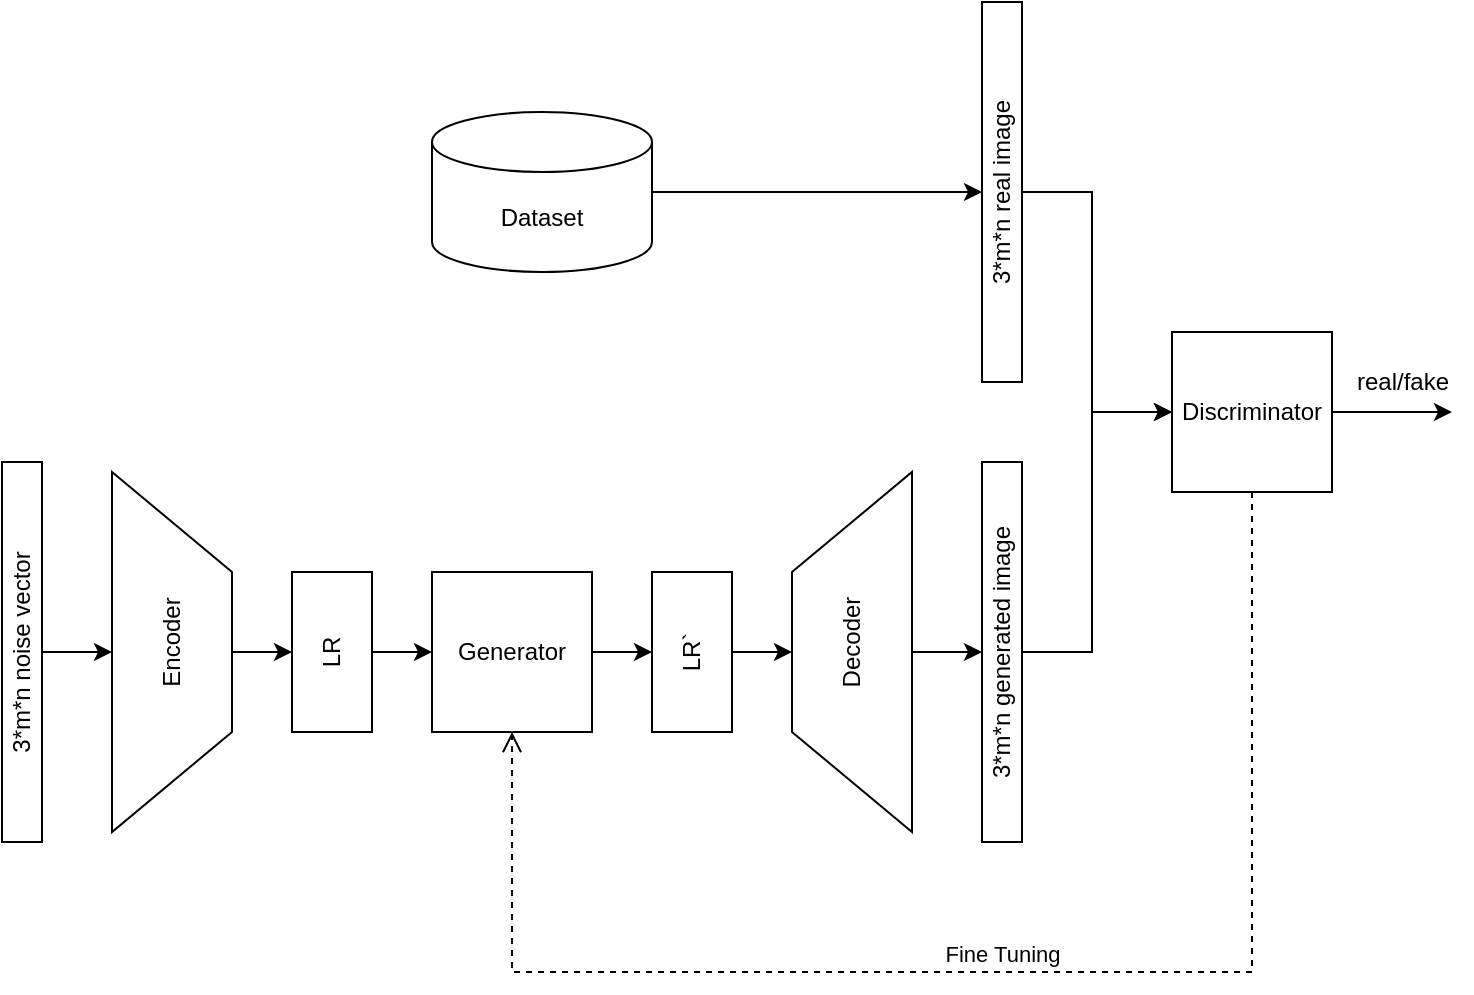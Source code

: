 <mxfile version="20.2.3" type="device"><diagram id="3BlzY8e3aKmJmgDoUGrQ" name="Page-1"><mxGraphModel dx="1359" dy="745" grid="1" gridSize="10" guides="1" tooltips="1" connect="1" arrows="1" fold="1" page="1" pageScale="1" pageWidth="850" pageHeight="1100" math="0" shadow="0"><root><mxCell id="0"/><mxCell id="1" parent="0"/><mxCell id="M83y4mlINSBnDa1XHA9R-19" style="edgeStyle=orthogonalEdgeStyle;rounded=0;orthogonalLoop=1;jettySize=auto;html=1;exitX=0.5;exitY=1;exitDx=0;exitDy=0;entryX=0.5;entryY=1;entryDx=0;entryDy=0;" edge="1" parent="1" source="M83y4mlINSBnDa1XHA9R-1" target="M83y4mlINSBnDa1XHA9R-4"><mxGeometry relative="1" as="geometry"/></mxCell><mxCell id="M83y4mlINSBnDa1XHA9R-1" value="3*m*n noise vector" style="rounded=0;whiteSpace=wrap;html=1;rotation=-90;" vertex="1" parent="1"><mxGeometry x="-50" y="370" width="190" height="20" as="geometry"/></mxCell><mxCell id="M83y4mlINSBnDa1XHA9R-20" style="edgeStyle=orthogonalEdgeStyle;rounded=0;orthogonalLoop=1;jettySize=auto;html=1;exitX=0.5;exitY=0;exitDx=0;exitDy=0;entryX=0;entryY=0.5;entryDx=0;entryDy=0;" edge="1" parent="1" source="M83y4mlINSBnDa1XHA9R-4" target="M83y4mlINSBnDa1XHA9R-6"><mxGeometry relative="1" as="geometry"/></mxCell><mxCell id="M83y4mlINSBnDa1XHA9R-4" value="" style="shape=trapezoid;perimeter=trapezoidPerimeter;whiteSpace=wrap;html=1;fixedSize=1;rotation=90;size=50;" vertex="1" parent="1"><mxGeometry x="30" y="350" width="180" height="60" as="geometry"/></mxCell><mxCell id="M83y4mlINSBnDa1XHA9R-5" value="Encoder" style="text;html=1;strokeColor=none;fillColor=none;align=center;verticalAlign=middle;whiteSpace=wrap;rounded=0;rotation=-90;" vertex="1" parent="1"><mxGeometry x="90" y="360" width="60" height="30" as="geometry"/></mxCell><mxCell id="M83y4mlINSBnDa1XHA9R-21" style="edgeStyle=orthogonalEdgeStyle;rounded=0;orthogonalLoop=1;jettySize=auto;html=1;exitX=1;exitY=0.5;exitDx=0;exitDy=0;entryX=0;entryY=0.5;entryDx=0;entryDy=0;" edge="1" parent="1" source="M83y4mlINSBnDa1XHA9R-6" target="M83y4mlINSBnDa1XHA9R-8"><mxGeometry relative="1" as="geometry"/></mxCell><mxCell id="M83y4mlINSBnDa1XHA9R-6" value="" style="rounded=0;whiteSpace=wrap;html=1;" vertex="1" parent="1"><mxGeometry x="180" y="340" width="40" height="80" as="geometry"/></mxCell><mxCell id="M83y4mlINSBnDa1XHA9R-7" value="LR" style="text;html=1;strokeColor=none;fillColor=none;align=center;verticalAlign=middle;whiteSpace=wrap;rounded=0;rotation=-90;" vertex="1" parent="1"><mxGeometry x="170" y="365" width="60" height="30" as="geometry"/></mxCell><mxCell id="M83y4mlINSBnDa1XHA9R-22" style="edgeStyle=orthogonalEdgeStyle;rounded=0;orthogonalLoop=1;jettySize=auto;html=1;exitX=1;exitY=0.5;exitDx=0;exitDy=0;entryX=0;entryY=0.5;entryDx=0;entryDy=0;" edge="1" parent="1" source="M83y4mlINSBnDa1XHA9R-8" target="M83y4mlINSBnDa1XHA9R-9"><mxGeometry relative="1" as="geometry"/></mxCell><mxCell id="M83y4mlINSBnDa1XHA9R-8" value="Generator" style="whiteSpace=wrap;html=1;aspect=fixed;" vertex="1" parent="1"><mxGeometry x="250" y="340" width="80" height="80" as="geometry"/></mxCell><mxCell id="M83y4mlINSBnDa1XHA9R-23" style="edgeStyle=orthogonalEdgeStyle;rounded=0;orthogonalLoop=1;jettySize=auto;html=1;exitX=1;exitY=0.5;exitDx=0;exitDy=0;entryX=0.5;entryY=0;entryDx=0;entryDy=0;" edge="1" parent="1" source="M83y4mlINSBnDa1XHA9R-9" target="M83y4mlINSBnDa1XHA9R-11"><mxGeometry relative="1" as="geometry"/></mxCell><mxCell id="M83y4mlINSBnDa1XHA9R-9" value="" style="rounded=0;whiteSpace=wrap;html=1;" vertex="1" parent="1"><mxGeometry x="360" y="340" width="40" height="80" as="geometry"/></mxCell><mxCell id="M83y4mlINSBnDa1XHA9R-10" value="LR`" style="text;html=1;strokeColor=none;fillColor=none;align=center;verticalAlign=middle;whiteSpace=wrap;rounded=0;rotation=-90;" vertex="1" parent="1"><mxGeometry x="350" y="365" width="60" height="30" as="geometry"/></mxCell><mxCell id="M83y4mlINSBnDa1XHA9R-24" style="edgeStyle=orthogonalEdgeStyle;rounded=0;orthogonalLoop=1;jettySize=auto;html=1;exitX=0.5;exitY=1;exitDx=0;exitDy=0;entryX=0.5;entryY=0;entryDx=0;entryDy=0;" edge="1" parent="1" source="M83y4mlINSBnDa1XHA9R-11" target="M83y4mlINSBnDa1XHA9R-13"><mxGeometry relative="1" as="geometry"/></mxCell><mxCell id="M83y4mlINSBnDa1XHA9R-11" value="" style="shape=trapezoid;perimeter=trapezoidPerimeter;whiteSpace=wrap;html=1;fixedSize=1;rotation=-90;size=50;" vertex="1" parent="1"><mxGeometry x="370" y="350" width="180" height="60" as="geometry"/></mxCell><mxCell id="M83y4mlINSBnDa1XHA9R-12" value="Decoder" style="text;html=1;strokeColor=none;fillColor=none;align=center;verticalAlign=middle;whiteSpace=wrap;rounded=0;rotation=-90;" vertex="1" parent="1"><mxGeometry x="430" y="360" width="60" height="30" as="geometry"/></mxCell><mxCell id="M83y4mlINSBnDa1XHA9R-26" style="edgeStyle=orthogonalEdgeStyle;rounded=0;orthogonalLoop=1;jettySize=auto;html=1;exitX=0.5;exitY=1;exitDx=0;exitDy=0;entryX=0;entryY=0.5;entryDx=0;entryDy=0;" edge="1" parent="1" source="M83y4mlINSBnDa1XHA9R-13" target="M83y4mlINSBnDa1XHA9R-16"><mxGeometry relative="1" as="geometry"><Array as="points"><mxPoint x="580" y="380"/><mxPoint x="580" y="260"/></Array></mxGeometry></mxCell><mxCell id="M83y4mlINSBnDa1XHA9R-13" value="3*m*n generated image" style="rounded=0;whiteSpace=wrap;html=1;rotation=-90;" vertex="1" parent="1"><mxGeometry x="440" y="370" width="190" height="20" as="geometry"/></mxCell><mxCell id="M83y4mlINSBnDa1XHA9R-25" style="edgeStyle=orthogonalEdgeStyle;rounded=0;orthogonalLoop=1;jettySize=auto;html=1;exitX=1;exitY=0.5;exitDx=0;exitDy=0;exitPerimeter=0;entryX=0.5;entryY=0;entryDx=0;entryDy=0;" edge="1" parent="1" source="M83y4mlINSBnDa1XHA9R-14" target="M83y4mlINSBnDa1XHA9R-15"><mxGeometry relative="1" as="geometry"/></mxCell><mxCell id="M83y4mlINSBnDa1XHA9R-14" value="Dataset" style="shape=cylinder3;whiteSpace=wrap;html=1;boundedLbl=1;backgroundOutline=1;size=15;" vertex="1" parent="1"><mxGeometry x="250" y="110" width="110" height="80" as="geometry"/></mxCell><mxCell id="M83y4mlINSBnDa1XHA9R-27" style="edgeStyle=orthogonalEdgeStyle;rounded=0;orthogonalLoop=1;jettySize=auto;html=1;exitX=0.5;exitY=1;exitDx=0;exitDy=0;" edge="1" parent="1" source="M83y4mlINSBnDa1XHA9R-15"><mxGeometry relative="1" as="geometry"><mxPoint x="620" y="260" as="targetPoint"/><Array as="points"><mxPoint x="580" y="150"/><mxPoint x="580" y="260"/></Array></mxGeometry></mxCell><mxCell id="M83y4mlINSBnDa1XHA9R-15" value="3*m*n real image" style="rounded=0;whiteSpace=wrap;html=1;rotation=-90;" vertex="1" parent="1"><mxGeometry x="440" y="140" width="190" height="20" as="geometry"/></mxCell><mxCell id="M83y4mlINSBnDa1XHA9R-16" value="Discriminator" style="whiteSpace=wrap;html=1;aspect=fixed;" vertex="1" parent="1"><mxGeometry x="620" y="220" width="80" height="80" as="geometry"/></mxCell><mxCell id="M83y4mlINSBnDa1XHA9R-28" value="" style="endArrow=classic;html=1;rounded=0;" edge="1" parent="1"><mxGeometry width="50" height="50" relative="1" as="geometry"><mxPoint x="700" y="260" as="sourcePoint"/><mxPoint x="760" y="260" as="targetPoint"/></mxGeometry></mxCell><mxCell id="M83y4mlINSBnDa1XHA9R-29" value="real/fake" style="text;html=1;align=center;verticalAlign=middle;resizable=0;points=[];autosize=1;strokeColor=none;fillColor=none;" vertex="1" parent="1"><mxGeometry x="700" y="230" width="70" height="30" as="geometry"/></mxCell><mxCell id="M83y4mlINSBnDa1XHA9R-32" value="Fine Tuning" style="html=1;verticalAlign=bottom;endArrow=open;dashed=1;endSize=8;rounded=0;entryX=0.5;entryY=1;entryDx=0;entryDy=0;exitX=0.5;exitY=1;exitDx=0;exitDy=0;" edge="1" parent="1" source="M83y4mlINSBnDa1XHA9R-16" target="M83y4mlINSBnDa1XHA9R-8"><mxGeometry relative="1" as="geometry"><mxPoint x="340" y="580" as="sourcePoint"/><mxPoint x="340" y="380" as="targetPoint"/><Array as="points"><mxPoint x="660" y="540"/><mxPoint x="290" y="540"/></Array></mxGeometry></mxCell></root></mxGraphModel></diagram></mxfile>